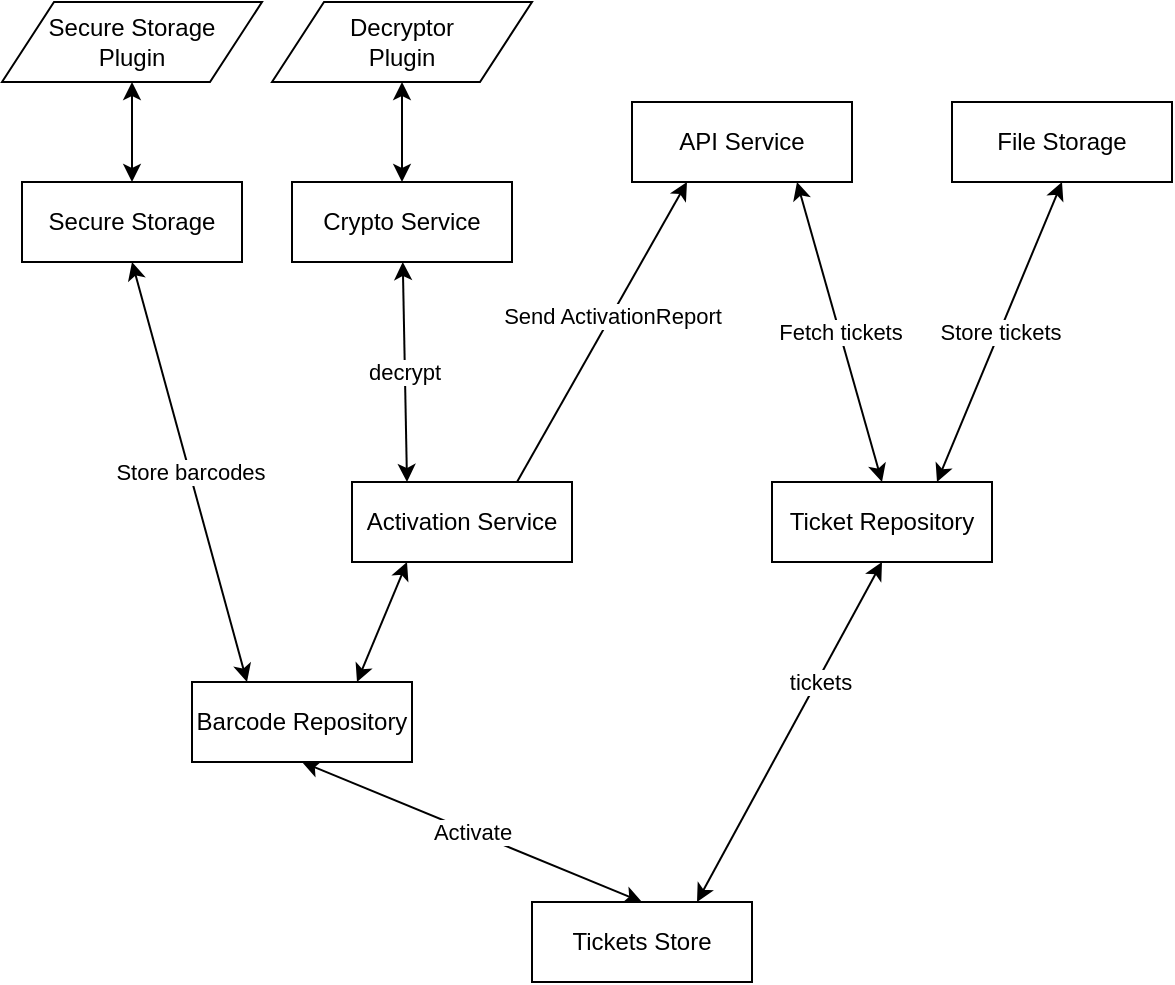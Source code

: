 <mxfile version="12.9.10" type="github">
  <diagram id="vZ2q2Lyvlgi1SDBOcN5u" name="Page-1">
    <mxGraphModel dx="1248" dy="853" grid="1" gridSize="10" guides="1" tooltips="1" connect="1" arrows="1" fold="1" page="1" pageScale="1" pageWidth="827" pageHeight="1169" math="0" shadow="0">
      <root>
        <mxCell id="0" />
        <mxCell id="1" parent="0" />
        <mxCell id="NtAfsmwFFrSSaD4eCqGA-10" value="Send ActivationReport" style="rounded=0;orthogonalLoop=1;jettySize=auto;html=1;exitX=0.75;exitY=0;exitDx=0;exitDy=0;entryX=0.25;entryY=1;entryDx=0;entryDy=0;" edge="1" parent="1" source="NtAfsmwFFrSSaD4eCqGA-1" target="NtAfsmwFFrSSaD4eCqGA-2">
          <mxGeometry x="0.106" y="-1" relative="1" as="geometry">
            <mxPoint as="offset" />
          </mxGeometry>
        </mxCell>
        <mxCell id="NtAfsmwFFrSSaD4eCqGA-1" value="Activation Service" style="rounded=0;whiteSpace=wrap;html=1;" vertex="1" parent="1">
          <mxGeometry x="210" y="310" width="110" height="40" as="geometry" />
        </mxCell>
        <mxCell id="NtAfsmwFFrSSaD4eCqGA-2" value="API Service" style="rounded=0;whiteSpace=wrap;html=1;" vertex="1" parent="1">
          <mxGeometry x="350" y="120" width="110" height="40" as="geometry" />
        </mxCell>
        <mxCell id="NtAfsmwFFrSSaD4eCqGA-8" value="Activate" style="rounded=0;orthogonalLoop=1;jettySize=auto;html=1;exitX=0.5;exitY=0;exitDx=0;exitDy=0;entryX=0.5;entryY=1;entryDx=0;entryDy=0;startArrow=classic;startFill=1;" edge="1" parent="1" source="NtAfsmwFFrSSaD4eCqGA-3" target="NtAfsmwFFrSSaD4eCqGA-6">
          <mxGeometry relative="1" as="geometry" />
        </mxCell>
        <mxCell id="NtAfsmwFFrSSaD4eCqGA-17" value="tickets" style="rounded=0;orthogonalLoop=1;jettySize=auto;html=1;exitX=0.75;exitY=0;exitDx=0;exitDy=0;entryX=0.5;entryY=1;entryDx=0;entryDy=0;startArrow=classic;startFill=1;" edge="1" parent="1" source="NtAfsmwFFrSSaD4eCqGA-3" target="NtAfsmwFFrSSaD4eCqGA-15">
          <mxGeometry x="0.3" y="-1" relative="1" as="geometry">
            <mxPoint as="offset" />
          </mxGeometry>
        </mxCell>
        <mxCell id="NtAfsmwFFrSSaD4eCqGA-3" value="Tickets Store" style="rounded=0;whiteSpace=wrap;html=1;" vertex="1" parent="1">
          <mxGeometry x="300" y="520" width="110" height="40" as="geometry" />
        </mxCell>
        <mxCell id="NtAfsmwFFrSSaD4eCqGA-27" style="rounded=0;orthogonalLoop=1;jettySize=auto;html=1;exitX=0.5;exitY=0;exitDx=0;exitDy=0;startArrow=classic;startFill=1;" edge="1" parent="1" source="NtAfsmwFFrSSaD4eCqGA-4" target="NtAfsmwFFrSSaD4eCqGA-25">
          <mxGeometry relative="1" as="geometry" />
        </mxCell>
        <mxCell id="NtAfsmwFFrSSaD4eCqGA-4" value="Crypto Service" style="rounded=0;whiteSpace=wrap;html=1;" vertex="1" parent="1">
          <mxGeometry x="180" y="160" width="110" height="40" as="geometry" />
        </mxCell>
        <mxCell id="NtAfsmwFFrSSaD4eCqGA-7" value="decrypt" style="rounded=0;orthogonalLoop=1;jettySize=auto;html=1;exitX=0.25;exitY=0;exitDx=0;exitDy=0;startArrow=classic;startFill=1;" edge="1" parent="1" source="NtAfsmwFFrSSaD4eCqGA-1" target="NtAfsmwFFrSSaD4eCqGA-4">
          <mxGeometry relative="1" as="geometry" />
        </mxCell>
        <mxCell id="NtAfsmwFFrSSaD4eCqGA-13" value="Store barcodes" style="rounded=0;orthogonalLoop=1;jettySize=auto;html=1;exitX=0.25;exitY=0;exitDx=0;exitDy=0;entryX=0.5;entryY=1;entryDx=0;entryDy=0;startArrow=classic;startFill=1;" edge="1" parent="1" source="NtAfsmwFFrSSaD4eCqGA-6" target="NtAfsmwFFrSSaD4eCqGA-21">
          <mxGeometry relative="1" as="geometry" />
        </mxCell>
        <mxCell id="NtAfsmwFFrSSaD4eCqGA-29" style="edgeStyle=none;rounded=0;orthogonalLoop=1;jettySize=auto;html=1;exitX=0.75;exitY=0;exitDx=0;exitDy=0;entryX=0.25;entryY=1;entryDx=0;entryDy=0;startArrow=classic;startFill=1;" edge="1" parent="1" source="NtAfsmwFFrSSaD4eCqGA-6" target="NtAfsmwFFrSSaD4eCqGA-1">
          <mxGeometry relative="1" as="geometry" />
        </mxCell>
        <mxCell id="NtAfsmwFFrSSaD4eCqGA-6" value="Barcode Repository" style="rounded=0;whiteSpace=wrap;html=1;" vertex="1" parent="1">
          <mxGeometry x="130" y="410" width="110" height="40" as="geometry" />
        </mxCell>
        <mxCell id="NtAfsmwFFrSSaD4eCqGA-16" value="Fetch tickets" style="rounded=0;orthogonalLoop=1;jettySize=auto;html=1;exitX=0.5;exitY=0;exitDx=0;exitDy=0;entryX=0.75;entryY=1;entryDx=0;entryDy=0;shadow=0;comic=0;startArrow=classic;startFill=1;" edge="1" parent="1" source="NtAfsmwFFrSSaD4eCqGA-15" target="NtAfsmwFFrSSaD4eCqGA-2">
          <mxGeometry relative="1" as="geometry" />
        </mxCell>
        <mxCell id="NtAfsmwFFrSSaD4eCqGA-20" value="Store tickets" style="rounded=0;orthogonalLoop=1;jettySize=auto;html=1;exitX=0.75;exitY=0;exitDx=0;exitDy=0;entryX=0.5;entryY=1;entryDx=0;entryDy=0;startArrow=classic;startFill=1;" edge="1" parent="1" source="NtAfsmwFFrSSaD4eCqGA-15" target="NtAfsmwFFrSSaD4eCqGA-19">
          <mxGeometry relative="1" as="geometry" />
        </mxCell>
        <mxCell id="NtAfsmwFFrSSaD4eCqGA-15" value="Ticket Repository" style="rounded=0;whiteSpace=wrap;html=1;" vertex="1" parent="1">
          <mxGeometry x="420" y="310" width="110" height="40" as="geometry" />
        </mxCell>
        <mxCell id="NtAfsmwFFrSSaD4eCqGA-19" value="File Storage" style="rounded=0;whiteSpace=wrap;html=1;" vertex="1" parent="1">
          <mxGeometry x="510" y="120" width="110" height="40" as="geometry" />
        </mxCell>
        <mxCell id="NtAfsmwFFrSSaD4eCqGA-22" style="rounded=0;orthogonalLoop=1;jettySize=auto;html=1;exitX=0.5;exitY=0;exitDx=0;exitDy=0;entryX=0.5;entryY=1;entryDx=0;entryDy=0;startArrow=classic;startFill=1;" edge="1" parent="1" source="NtAfsmwFFrSSaD4eCqGA-21" target="NtAfsmwFFrSSaD4eCqGA-26">
          <mxGeometry relative="1" as="geometry">
            <mxPoint x="230" y="60" as="targetPoint" />
          </mxGeometry>
        </mxCell>
        <mxCell id="NtAfsmwFFrSSaD4eCqGA-21" value="Secure Storage" style="rounded=0;whiteSpace=wrap;html=1;" vertex="1" parent="1">
          <mxGeometry x="45" y="160" width="110" height="40" as="geometry" />
        </mxCell>
        <mxCell id="NtAfsmwFFrSSaD4eCqGA-25" value="&lt;span&gt;Decryptor&lt;/span&gt;&lt;br&gt;&lt;span&gt;Plugin&lt;/span&gt;" style="shape=parallelogram;perimeter=parallelogramPerimeter;whiteSpace=wrap;html=1;" vertex="1" parent="1">
          <mxGeometry x="170" y="70" width="130" height="40" as="geometry" />
        </mxCell>
        <mxCell id="NtAfsmwFFrSSaD4eCqGA-26" value="&lt;span&gt;Secure&amp;nbsp;&lt;/span&gt;&lt;span&gt;Storage&lt;/span&gt;&lt;br&gt;&lt;span&gt;Plugin&lt;/span&gt;" style="shape=parallelogram;perimeter=parallelogramPerimeter;whiteSpace=wrap;html=1;" vertex="1" parent="1">
          <mxGeometry x="35" y="70" width="130" height="40" as="geometry" />
        </mxCell>
      </root>
    </mxGraphModel>
  </diagram>
</mxfile>
